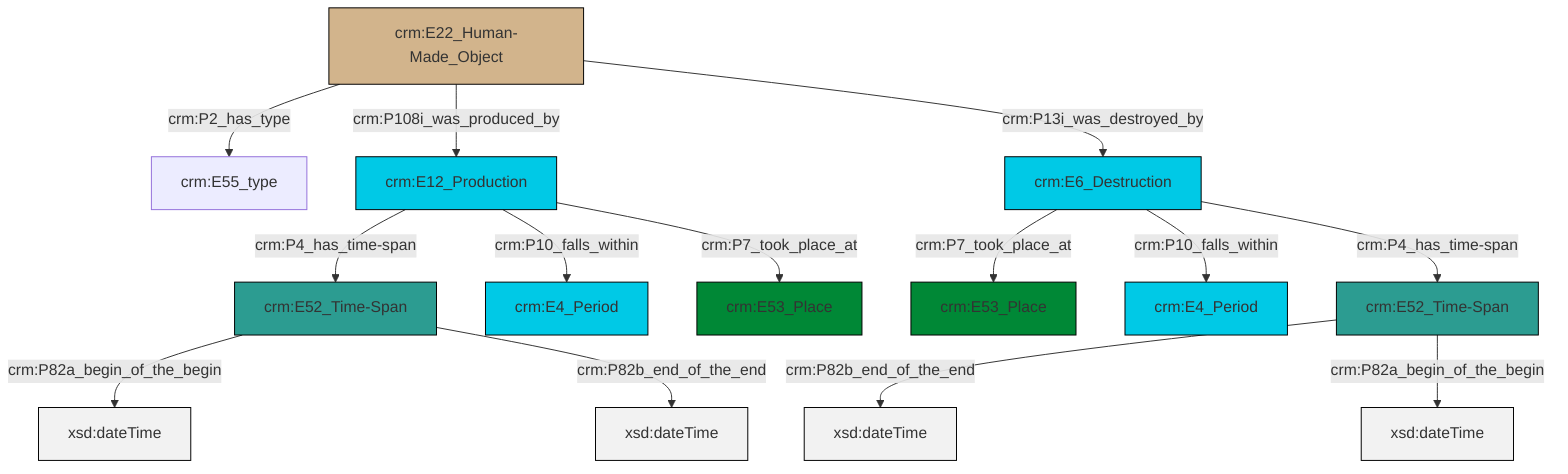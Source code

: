 graph TD
classDef Literal fill:#f2f2f2,stroke:#000000;
classDef CRM_Entity fill:#FFFFFF,stroke:#000000;
classDef Temporal_Entity fill:#00C9E6, stroke:#000000;
classDef Type fill:#E18312, stroke:#000000;
classDef Time-Span fill:#2C9C91, stroke:#000000;
classDef Appellation fill:#FFEB7F, stroke:#000000;
classDef Place fill:#008836, stroke:#000000;
classDef Persistent_Item fill:#B266B2, stroke:#000000;
classDef Conceptual_Object fill:#FFD700, stroke:#000000;
classDef Physical_Thing fill:#D2B48C, stroke:#000000;
classDef Actor fill:#f58aad, stroke:#000000;
classDef PC_Classes fill:#4ce600, stroke:#000000;
classDef Multi fill:#cccccc,stroke:#000000;

0["crm:E22_Human-Made_Object"]:::Physical_Thing -->|crm:P2_has_type| 1["crm:E55_type"]:::Default
3["crm:E6_Destruction"]:::Temporal_Entity -->|crm:P7_took_place_at| 4["crm:E53_Place"]:::Place
5["crm:E52_Time-Span"]:::Time-Span -->|crm:P82b_end_of_the_end| 6[xsd:dateTime]:::Literal
7["crm:E12_Production"]:::Temporal_Entity -->|crm:P4_has_time-span| 8["crm:E52_Time-Span"]:::Time-Span
3["crm:E6_Destruction"]:::Temporal_Entity -->|crm:P10_falls_within| 9["crm:E4_Period"]:::Temporal_Entity
3["crm:E6_Destruction"]:::Temporal_Entity -->|crm:P4_has_time-span| 5["crm:E52_Time-Span"]:::Time-Span
5["crm:E52_Time-Span"]:::Time-Span -->|crm:P82a_begin_of_the_begin| 10[xsd:dateTime]:::Literal
0["crm:E22_Human-Made_Object"]:::Physical_Thing -->|crm:P108i_was_produced_by| 7["crm:E12_Production"]:::Temporal_Entity
0["crm:E22_Human-Made_Object"]:::Physical_Thing -->|crm:P13i_was_destroyed_by| 3["crm:E6_Destruction"]:::Temporal_Entity
7["crm:E12_Production"]:::Temporal_Entity -->|crm:P10_falls_within| 15["crm:E4_Period"]:::Temporal_Entity
7["crm:E12_Production"]:::Temporal_Entity -->|crm:P7_took_place_at| 17["crm:E53_Place"]:::Place
8["crm:E52_Time-Span"]:::Time-Span -->|crm:P82a_begin_of_the_begin| 21[xsd:dateTime]:::Literal
8["crm:E52_Time-Span"]:::Time-Span -->|crm:P82b_end_of_the_end| 22[xsd:dateTime]:::Literal